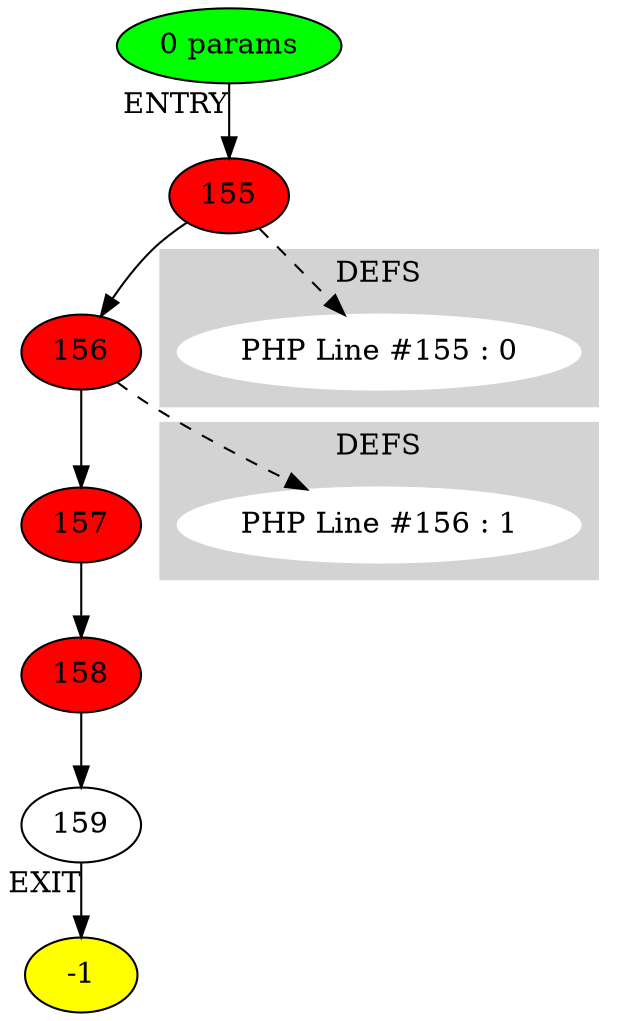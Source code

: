 digraph testName {
0 [label="155" , fillcolor = red, style = filled];
1 [label="156" , fillcolor = red, style = filled];
2 [label="157" , fillcolor = red, style = filled];
3 [label="158" , fillcolor = red, style = filled];
4 [label="159"];
0 -> 1;
1 -> 2;
2 -> 3;
3 -> 4;
-2 -> 0[xlabel="ENTRY"];
4 -> -1[xlabel="EXIT"];
-2 [fillcolor = green, style = filled]-1 [fillcolor= yellow, style = filled] subgraph cluster_g_0 { style=filled; color=lightgrey; node [style=filled,color=white]; g_0[label= "PHP Line #155 : 0"];label = "DEFS";}
0 -> g_0 [style="dashed"];
subgraph cluster_g_1 { style=filled; color=lightgrey; node [style=filled,color=white]; g_1[label= "PHP Line #156 : 1"];label = "DEFS";}
1 -> g_1 [style="dashed"];
-2 [label="0 params"];
}
